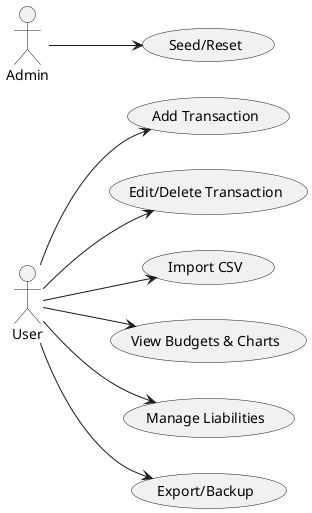 @startuml usecases
left to right direction
actor "User" as U
actor "Admin" as A
usecase "Add Transaction" as UC1
usecase "Edit/Delete Transaction" as UC2
usecase "Import CSV" as UC3
usecase "View Budgets & Charts" as UC4
usecase "Manage Liabilities" as UC5
usecase "Export/Backup" as UC6
usecase "Seed/Reset" as UC7
U --> UC1
U --> UC2
U --> UC3
U --> UC4
U --> UC5
U --> UC6
A --> UC7
@enduml
